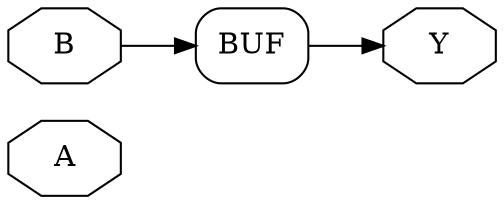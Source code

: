 digraph "test" {
rankdir="LR";
remincross=true;
n1 [ shape=octagon, label="A", color="black", fontcolor="black" ];
n2 [ shape=octagon, label="B", color="black", fontcolor="black" ];
n3 [ shape=octagon, label="Y", color="black", fontcolor="black" ];
x0 [shape=box, style=rounded, label="BUF", ];
n2:e -> x0:w [color="black", fontcolor="black", label=""];
x0:e -> n3:w [color="black", fontcolor="black", label=""];
}
